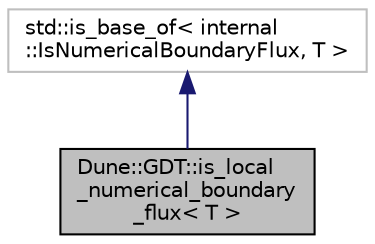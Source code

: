 digraph "Dune::GDT::is_local_numerical_boundary_flux&lt; T &gt;"
{
  edge [fontname="Helvetica",fontsize="10",labelfontname="Helvetica",labelfontsize="10"];
  node [fontname="Helvetica",fontsize="10",shape=record];
  Node0 [label="Dune::GDT::is_local\l_numerical_boundary\l_flux\< T \>",height=0.2,width=0.4,color="black", fillcolor="grey75", style="filled", fontcolor="black"];
  Node1 -> Node0 [dir="back",color="midnightblue",fontsize="10",style="solid",fontname="Helvetica"];
  Node1 [label="std::is_base_of\< internal\l::IsNumericalBoundaryFlux, T \>",height=0.2,width=0.4,color="grey75", fillcolor="white", style="filled"];
}
